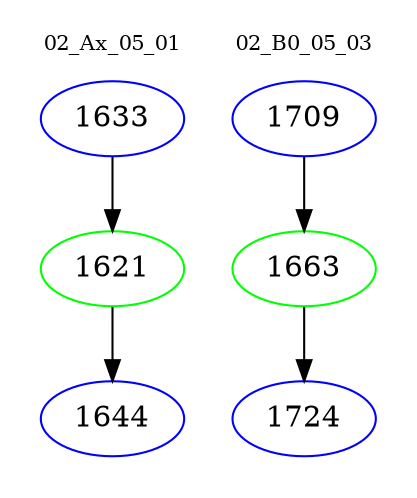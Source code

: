 digraph{
subgraph cluster_0 {
color = white
label = "02_Ax_05_01";
fontsize=10;
T0_1633 [label="1633", color="blue"]
T0_1633 -> T0_1621 [color="black"]
T0_1621 [label="1621", color="green"]
T0_1621 -> T0_1644 [color="black"]
T0_1644 [label="1644", color="blue"]
}
subgraph cluster_1 {
color = white
label = "02_B0_05_03";
fontsize=10;
T1_1709 [label="1709", color="blue"]
T1_1709 -> T1_1663 [color="black"]
T1_1663 [label="1663", color="green"]
T1_1663 -> T1_1724 [color="black"]
T1_1724 [label="1724", color="blue"]
}
}
